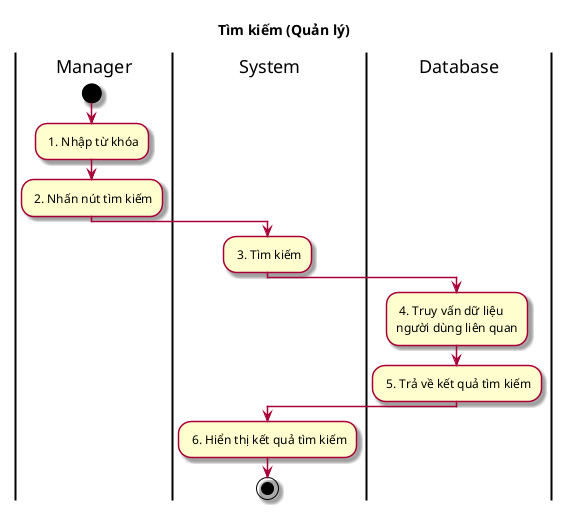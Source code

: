 @startuml ActTimKiem(Manager)

skin rose
title Tìm kiếm (Quản lý)

|Manager|
start
: 1. Nhập từ khóa;
: 2. Nhấn nút tìm kiếm;
|System|
: 3. Tìm kiếm;
|Database|
: 4. Truy vấn dữ liệu\nngười dùng liên quan;
: 5. Trả về kết quả tìm kiếm;
|System|
: 6. Hiển thị kết quả tìm kiếm;
stop

@enduml